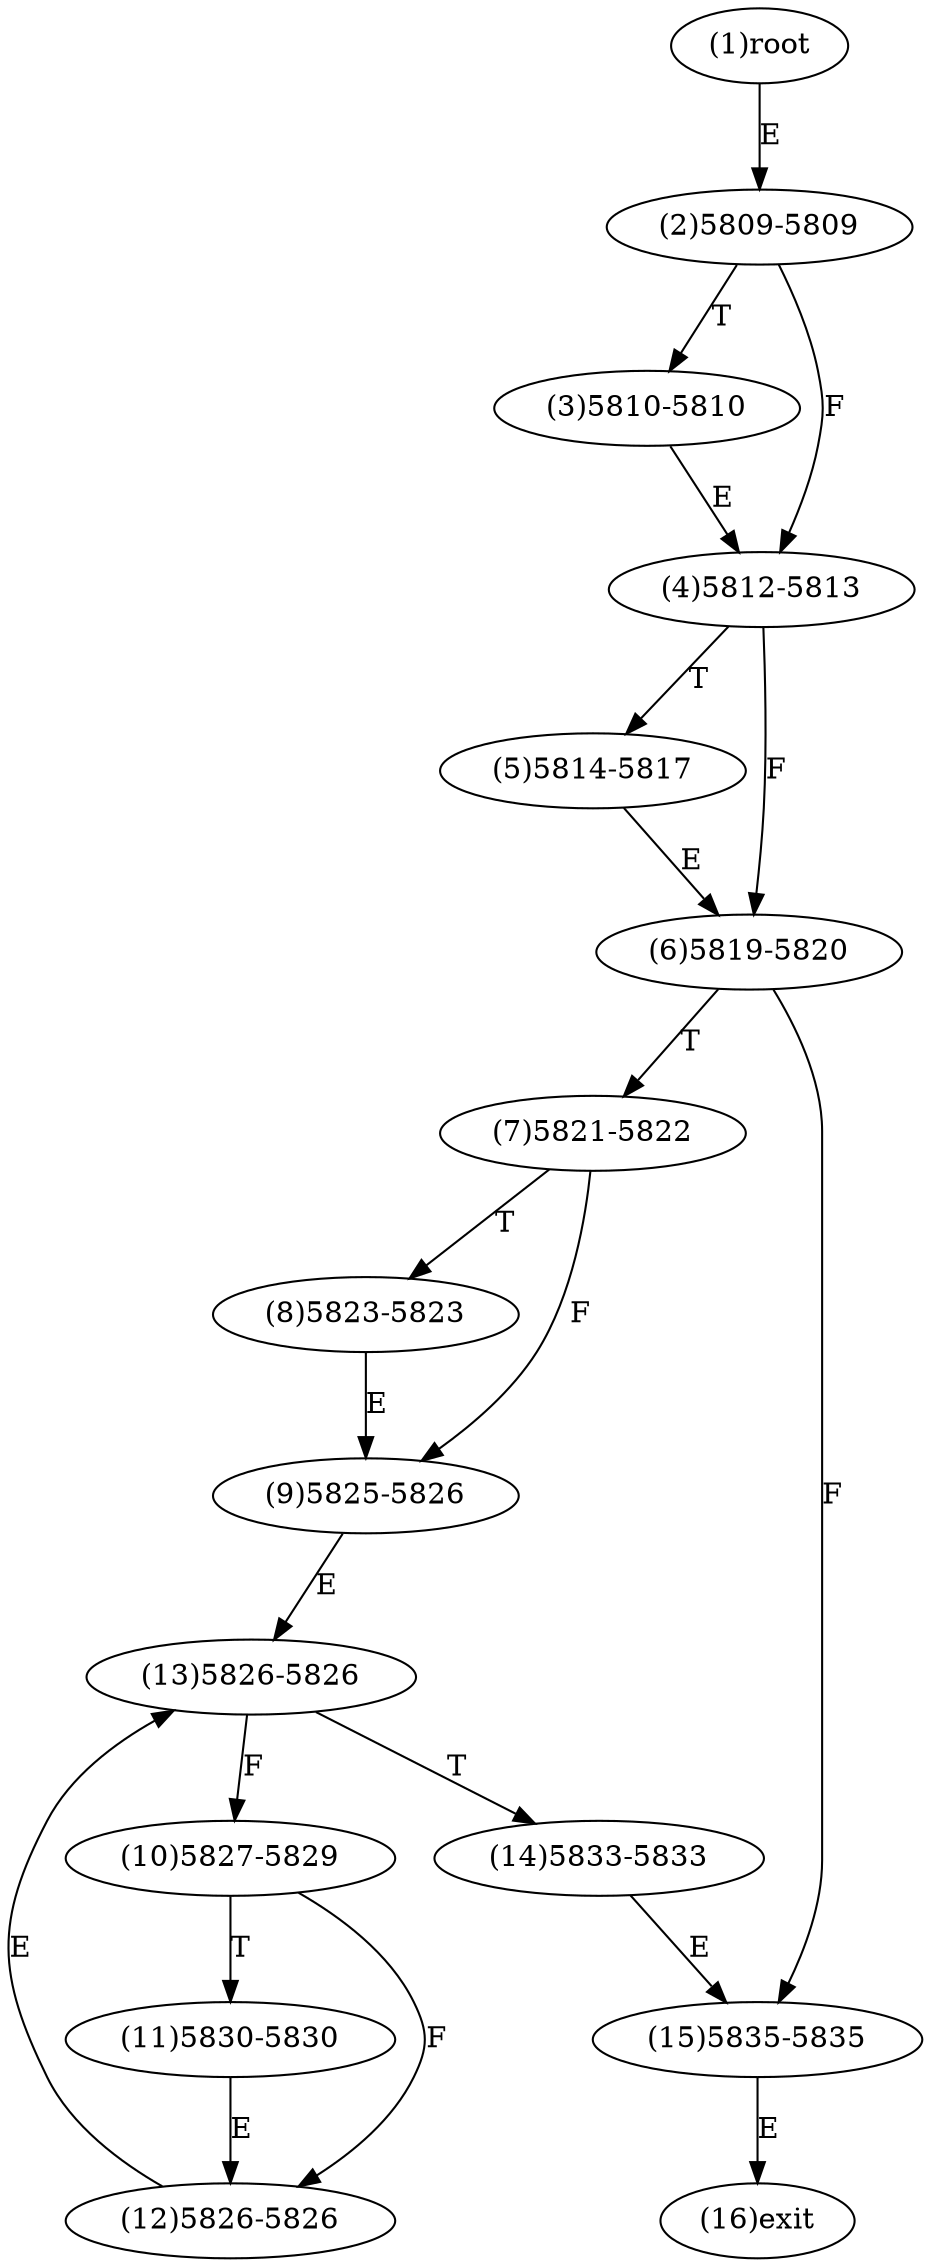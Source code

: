 digraph "" { 
1[ label="(1)root"];
2[ label="(2)5809-5809"];
3[ label="(3)5810-5810"];
4[ label="(4)5812-5813"];
5[ label="(5)5814-5817"];
6[ label="(6)5819-5820"];
7[ label="(7)5821-5822"];
8[ label="(8)5823-5823"];
9[ label="(9)5825-5826"];
10[ label="(10)5827-5829"];
11[ label="(11)5830-5830"];
12[ label="(12)5826-5826"];
13[ label="(13)5826-5826"];
14[ label="(14)5833-5833"];
15[ label="(15)5835-5835"];
16[ label="(16)exit"];
1->2[ label="E"];
2->4[ label="F"];
2->3[ label="T"];
3->4[ label="E"];
4->6[ label="F"];
4->5[ label="T"];
5->6[ label="E"];
6->15[ label="F"];
6->7[ label="T"];
7->9[ label="F"];
7->8[ label="T"];
8->9[ label="E"];
9->13[ label="E"];
10->12[ label="F"];
10->11[ label="T"];
11->12[ label="E"];
12->13[ label="E"];
13->10[ label="F"];
13->14[ label="T"];
14->15[ label="E"];
15->16[ label="E"];
}
